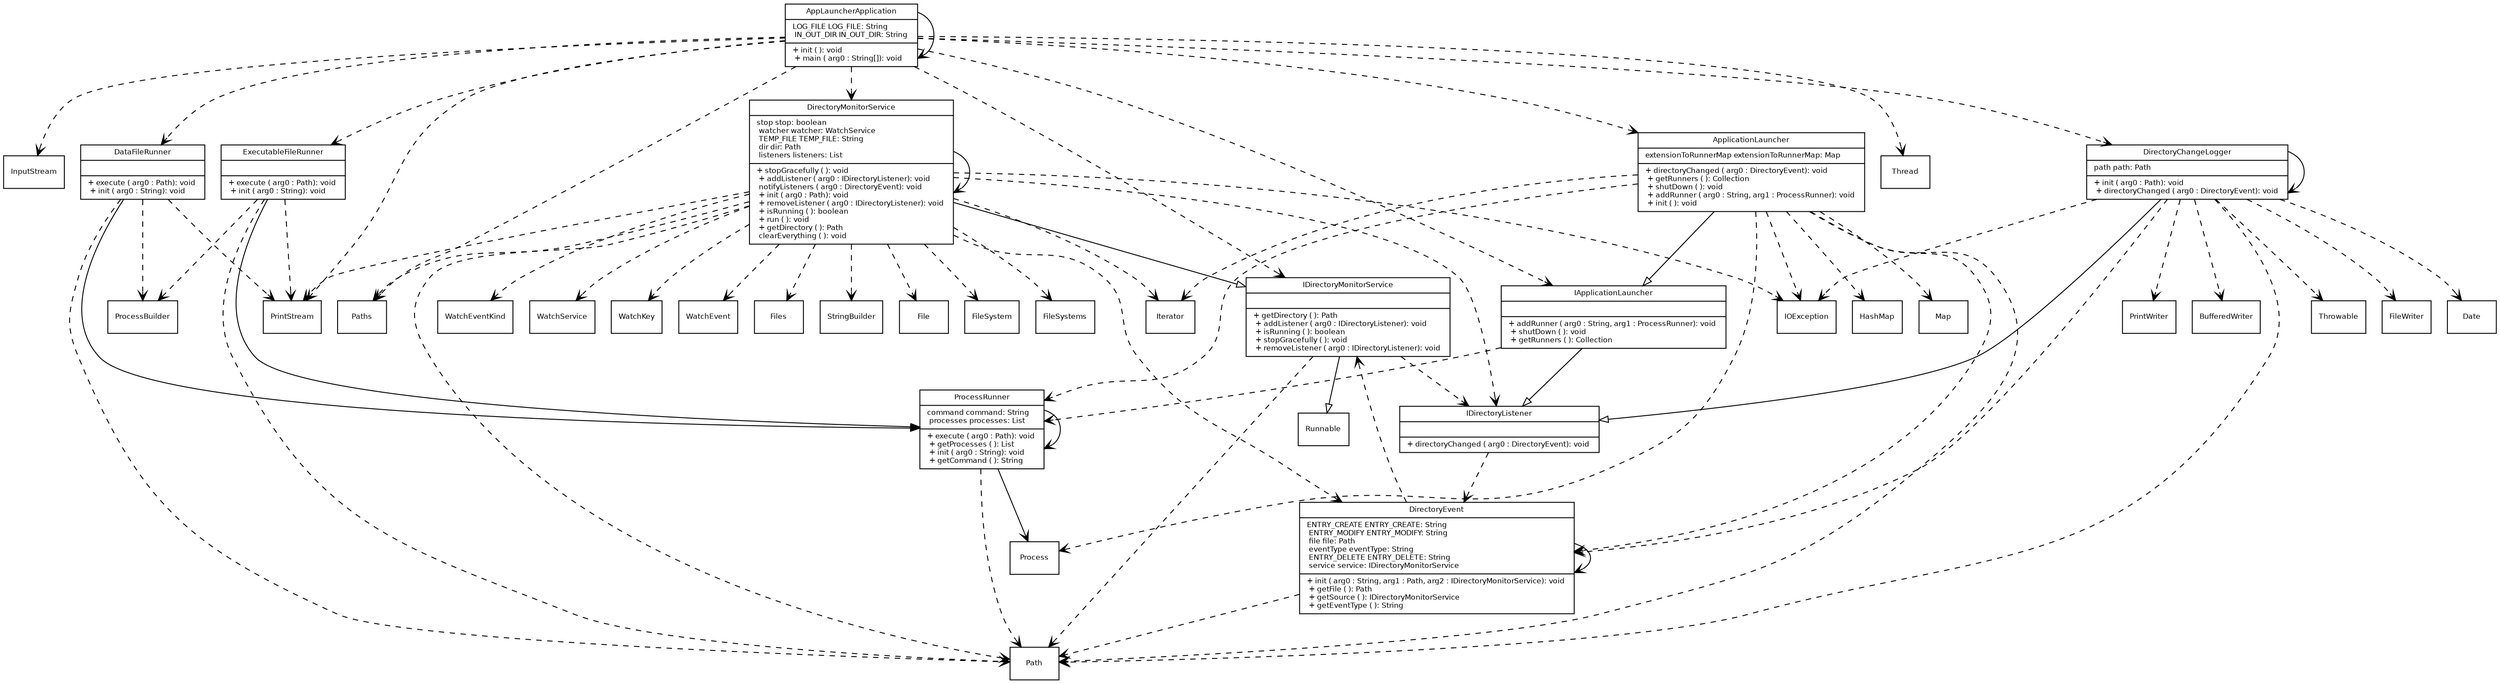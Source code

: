 strict digraph G {
    fontname = "Bitstream Vera Sans"
    fontsize = 8

    node [
    fontname = "Bitstream Vera Sans"
    fontsize = 8
    shape = "record"
    ]

    edge [
    fontname = "Bitstream Vera Sans"
    fontsize = 8
    ]
AppLauncherApplication [ 
 label = " { AppLauncherApplication|LOG_FILE LOG_FILE: String \l IN_OUT_DIR IN_OUT_DIR: String \l |+ init ( ): void \l + main ( arg0 : String[]): void \l  
 } " 
 ]
 edge [ 
  style="solid", arrowhead= "vee" 
 ] 
AppLauncherApplication -> AppLauncherApplication 

 edge [ 
  style="dashed", arrowhead= "vee" 
 ] 

 edge [ 
  style="solid", arrowhead= "vee" 
 ] 
AppLauncherApplication -> AppLauncherApplication 

 edge [ 
  style="dashed", arrowhead= "vee" 
 ] 
AppLauncherApplication -> InputStream 
AppLauncherApplication -> IDirectoryMonitorService 
AppLauncherApplication -> DataFileRunner 
AppLauncherApplication -> ExecutableFileRunner 
AppLauncherApplication -> DirectoryMonitorService 
AppLauncherApplication -> ApplicationLauncher 
AppLauncherApplication -> DirectoryChangeLogger 
AppLauncherApplication -> Paths 
AppLauncherApplication -> IApplicationLauncher 
AppLauncherApplication -> Thread 
AppLauncherApplication -> PrintStream 
ApplicationLauncher [ 
 label = " { ApplicationLauncher|extensionToRunnerMap extensionToRunnerMap: Map \l |+ directoryChanged ( arg0 : DirectoryEvent): void \l + getRunners ( ): Collection \l + shutDown ( ): void \l + addRunner ( arg0 : String, arg1 : ProcessRunner): void \l + init ( ): void \l  
 } " 
 ]
 edge [ 
  style="dashed", arrowhead= "vee" 
 ] 
ApplicationLauncher -> Path 
ApplicationLauncher -> ProcessRunner 
ApplicationLauncher -> IOException 
ApplicationLauncher -> Map 
ApplicationLauncher -> DirectoryEvent 
ApplicationLauncher -> DirectoryEvent 

 edge [ 
  style="dashed", arrowhead= "vee" 
 ] 
ApplicationLauncher -> Map 

 edge [ 
  style="dashed", arrowhead= "vee" 
 ] 
ApplicationLauncher -> Iterator 
ApplicationLauncher -> ProcessRunner 
ApplicationLauncher -> Process 
ApplicationLauncher -> Map 

 edge [ 
  style="dashed", arrowhead= "vee" 
 ] 
ApplicationLauncher -> ProcessRunner 
ApplicationLauncher -> Map 

 edge [ 
  style="solid", arrowhead= "vee" 
 ] 
ApplicationLauncher -> ProcessRunner 
 edge [
 style="solid", arrowhead = "empty"
]
ApplicationLauncher -> IApplicationLauncher 

 edge [ 
  style="dashed", arrowhead= "vee" 
 ] 
ApplicationLauncher -> HashMap 
DataFileRunner [ 
 label = " { DataFileRunner||+ execute ( arg0 : Path): void \l + init ( arg0 : String): void \l  
 } " 
 ]
 edge [ 
  style="solid", arrowhead = "normal" 
 ] 
 DataFileRunner -> ProcessRunner 

 edge [ 
  style="dashed", arrowhead= "vee" 
 ] 
DataFileRunner -> Path 
DataFileRunner -> ProcessBuilder 
DataFileRunner -> Path 
DataFileRunner -> PrintStream 

 edge [ 
  style="dashed", arrowhead= "vee" 
 ] 
DataFileRunner -> ProcessRunner 
DirectoryChangeLogger [ 
 label = " { DirectoryChangeLogger|path path: Path \l |+ init ( arg0 : Path): void \l + directoryChanged ( arg0 : DirectoryEvent): void \l  
 } " 
 ]
 edge [ 
  style="solid", arrowhead= "vee" 
 ] 
DirectoryChangeLogger -> DirectoryChangeLogger 

 edge [ 
  style="dashed", arrowhead= "vee" 
 ] 
DirectoryChangeLogger -> Path 
 edge [
 style="solid", arrowhead = "empty"
]
DirectoryChangeLogger -> IDirectoryListener 

 edge [ 
  style="dashed", arrowhead= "vee" 
 ] 
DirectoryChangeLogger -> Path 
DirectoryChangeLogger -> PrintWriter 
DirectoryChangeLogger -> IOException 
DirectoryChangeLogger -> BufferedWriter 
DirectoryChangeLogger -> DirectoryEvent 
DirectoryChangeLogger -> Throwable 
DirectoryChangeLogger -> FileWriter 
DirectoryChangeLogger -> Date 
DirectoryChangeLogger -> DirectoryEvent 
DirectoryEvent [ 
 label = " { DirectoryEvent|ENTRY_CREATE ENTRY_CREATE: String \l ENTRY_MODIFY ENTRY_MODIFY: String \l file file: Path \l eventType eventType: String \l ENTRY_DELETE ENTRY_DELETE: String \l service service: IDirectoryMonitorService \l |+ init ( arg0 : String, arg1 : Path, arg2 : IDirectoryMonitorService): void \l + getFile ( ): Path \l + getSource ( ): IDirectoryMonitorService \l + getEventType ( ): String \l  
 } " 
 ]
 edge [ 
  style="dashed", arrowhead= "vee" 
 ] 
DirectoryEvent -> IDirectoryMonitorService 
DirectoryEvent -> Path 

 edge [ 
  style="dashed", arrowhead= "vee" 
 ] 
DirectoryEvent -> Path 

 edge [ 
  style="dashed", arrowhead= "vee" 
 ] 
DirectoryEvent -> IDirectoryMonitorService 

 edge [ 
  style="solid", arrowhead= "vee" 
 ] 
DirectoryEvent -> DirectoryEvent 

 edge [ 
  style="solid", arrowhead= "vee" 
 ] 
DirectoryEvent -> DirectoryEvent 

 edge [ 
  style="solid", arrowhead= "vee" 
 ] 
DirectoryEvent -> DirectoryEvent 

 edge [ 
  style="solid", arrowhead= "vee" 
 ] 
DirectoryEvent -> DirectoryEvent 

 edge [ 
  style="solid", arrowhead= "vee" 
 ] 
DirectoryEvent -> DirectoryEvent 

 edge [ 
  style="dashed", arrowhead= "vee" 
 ] 

 edge [ 
  style="solid", arrowhead= "vee" 
 ] 
DirectoryEvent -> DirectoryEvent 
DirectoryMonitorService [ 
 label = " { DirectoryMonitorService|stop stop: boolean \l watcher watcher: WatchService \l TEMP_FILE TEMP_FILE: String \l dir dir: Path \l listeners listeners: List \l |+ stopGracefully ( ): void \l + addListener ( arg0 : IDirectoryListener): void \l  notifyListeners ( arg0 : DirectoryEvent): void \l + init ( arg0 : Path): void \l + removeListener ( arg0 : IDirectoryListener): void \l + isRunning ( ): boolean \l + run ( ): void \l + getDirectory ( ): Path \l  clearEverything ( ): void \l  
 } " 
 ]
 edge [ 
  style="solid", arrowhead= "vee" 
 ] 
DirectoryMonitorService -> DirectoryMonitorService 

 edge [ 
  style="solid", arrowhead= "vee" 
 ] 
DirectoryMonitorService -> DirectoryMonitorService 

 edge [ 
  style="dashed", arrowhead= "vee" 
 ] 
DirectoryMonitorService -> StringBuilder 
DirectoryMonitorService -> File 

 edge [ 
  style="dashed", arrowhead= "vee" 
 ] 
DirectoryMonitorService -> IDirectoryListener 

 edge [ 
  style="dashed", arrowhead= "vee" 
 ] 
DirectoryMonitorService -> Iterator 
DirectoryMonitorService -> IDirectoryListener 
DirectoryMonitorService -> DirectoryEvent 

 edge [ 
  style="dashed", arrowhead= "vee" 
 ] 
DirectoryMonitorService -> Path 
DirectoryMonitorService -> FileSystem 
DirectoryMonitorService -> FileSystems 
DirectoryMonitorService -> Path 

 edge [ 
  style="dashed", arrowhead= "vee" 
 ] 
DirectoryMonitorService -> IDirectoryListener 

 edge [ 
  style="solid", arrowhead= "vee" 
 ] 
DirectoryMonitorService -> DirectoryMonitorService 

 edge [ 
  style="dashed", arrowhead= "vee" 
 ] 
 edge [
 style="solid", arrowhead = "empty"
]
DirectoryMonitorService -> IDirectoryMonitorService 

 edge [ 
  style="dashed", arrowhead= "vee" 
 ] 
DirectoryMonitorService -> Path 
DirectoryMonitorService -> WatchEventKind 
DirectoryMonitorService -> DirectoryMonitorService 
DirectoryMonitorService -> IOException 
DirectoryMonitorService -> WatchService 
DirectoryMonitorService -> WatchKey 
DirectoryMonitorService -> DirectoryEvent 
DirectoryMonitorService -> WatchEvent 
DirectoryMonitorService -> PrintStream 

 edge [ 
  style="solid", arrowhead= "vee" 
 ] 
DirectoryMonitorService -> DirectoryMonitorService 

 edge [ 
  style="dashed", arrowhead= "vee" 
 ] 
DirectoryMonitorService -> Path 

 edge [ 
  style="solid", arrowhead= "vee" 
 ] 
DirectoryMonitorService -> IDirectoryListener 

 edge [ 
  style="dashed", arrowhead= "vee" 
 ] 
DirectoryMonitorService -> StringBuilder 
DirectoryMonitorService -> Paths 
DirectoryMonitorService -> Files 
ExecutableFileRunner [ 
 label = " { ExecutableFileRunner||+ execute ( arg0 : Path): void \l + init ( arg0 : String): void \l  
 } " 
 ]
 edge [ 
  style="solid", arrowhead = "normal" 
 ] 
 ExecutableFileRunner -> ProcessRunner 

 edge [ 
  style="dashed", arrowhead= "vee" 
 ] 
ExecutableFileRunner -> Path 
ExecutableFileRunner -> ProcessBuilder 
ExecutableFileRunner -> Path 
ExecutableFileRunner -> PrintStream 

 edge [ 
  style="dashed", arrowhead= "vee" 
 ] 
ExecutableFileRunner -> ProcessRunner 
IApplicationLauncher [ 
 label = " { IApplicationLauncher||+ addRunner ( arg0 : String, arg1 : ProcessRunner): void \l + shutDown ( ): void \l + getRunners ( ): Collection \l  
 } " 
 ]
 edge [ 
  style="dashed", arrowhead= "vee" 
 ] 
IApplicationLauncher -> ProcessRunner 

 edge [ 
  style="dashed", arrowhead= "vee" 
 ] 

 edge [ 
  style="dashed", arrowhead= "vee" 
 ] 
 edge [
 style="solid", arrowhead = "empty"
]
IApplicationLauncher -> IDirectoryListener 
IDirectoryListener [ 
 label = " { IDirectoryListener||+ directoryChanged ( arg0 : DirectoryEvent): void \l  
 } " 
 ]
 edge [ 
  style="dashed", arrowhead= "vee" 
 ] 
IDirectoryListener -> DirectoryEvent 
IDirectoryMonitorService [ 
 label = " { IDirectoryMonitorService||+ getDirectory ( ): Path \l + addListener ( arg0 : IDirectoryListener): void \l + isRunning ( ): boolean \l + stopGracefully ( ): void \l + removeListener ( arg0 : IDirectoryListener): void \l  
 } " 
 ]
 edge [ 
  style="dashed", arrowhead= "vee" 
 ] 
IDirectoryMonitorService -> Path 

 edge [ 
  style="dashed", arrowhead= "vee" 
 ] 
IDirectoryMonitorService -> IDirectoryListener 

 edge [ 
  style="dashed", arrowhead= "vee" 
 ] 

 edge [ 
  style="dashed", arrowhead= "vee" 
 ] 
 edge [
 style="solid", arrowhead = "empty"
]
IDirectoryMonitorService -> Runnable 

 edge [ 
  style="dashed", arrowhead= "vee" 
 ] 
IDirectoryMonitorService -> IDirectoryListener 
ProcessRunner [ 
 label = " { ProcessRunner|command command: String \l processes processes: List \l |+ execute ( arg0 : Path): void \l + getProcesses ( ): List \l + init ( arg0 : String): void \l + getCommand ( ): String \l  
 } " 
 ]
 edge [ 
  style="dashed", arrowhead= "vee" 
 ] 
ProcessRunner -> Path 

 edge [ 
  style="solid", arrowhead= "vee" 
 ] 
ProcessRunner -> ProcessRunner 

 edge [ 
  style="dashed", arrowhead= "vee" 
 ] 

 edge [ 
  style="dashed", arrowhead= "vee" 
 ] 

 edge [ 
  style="solid", arrowhead= "vee" 
 ] 
ProcessRunner -> Process 

 edge [ 
  style="dashed", arrowhead= "vee" 
 ] 
}